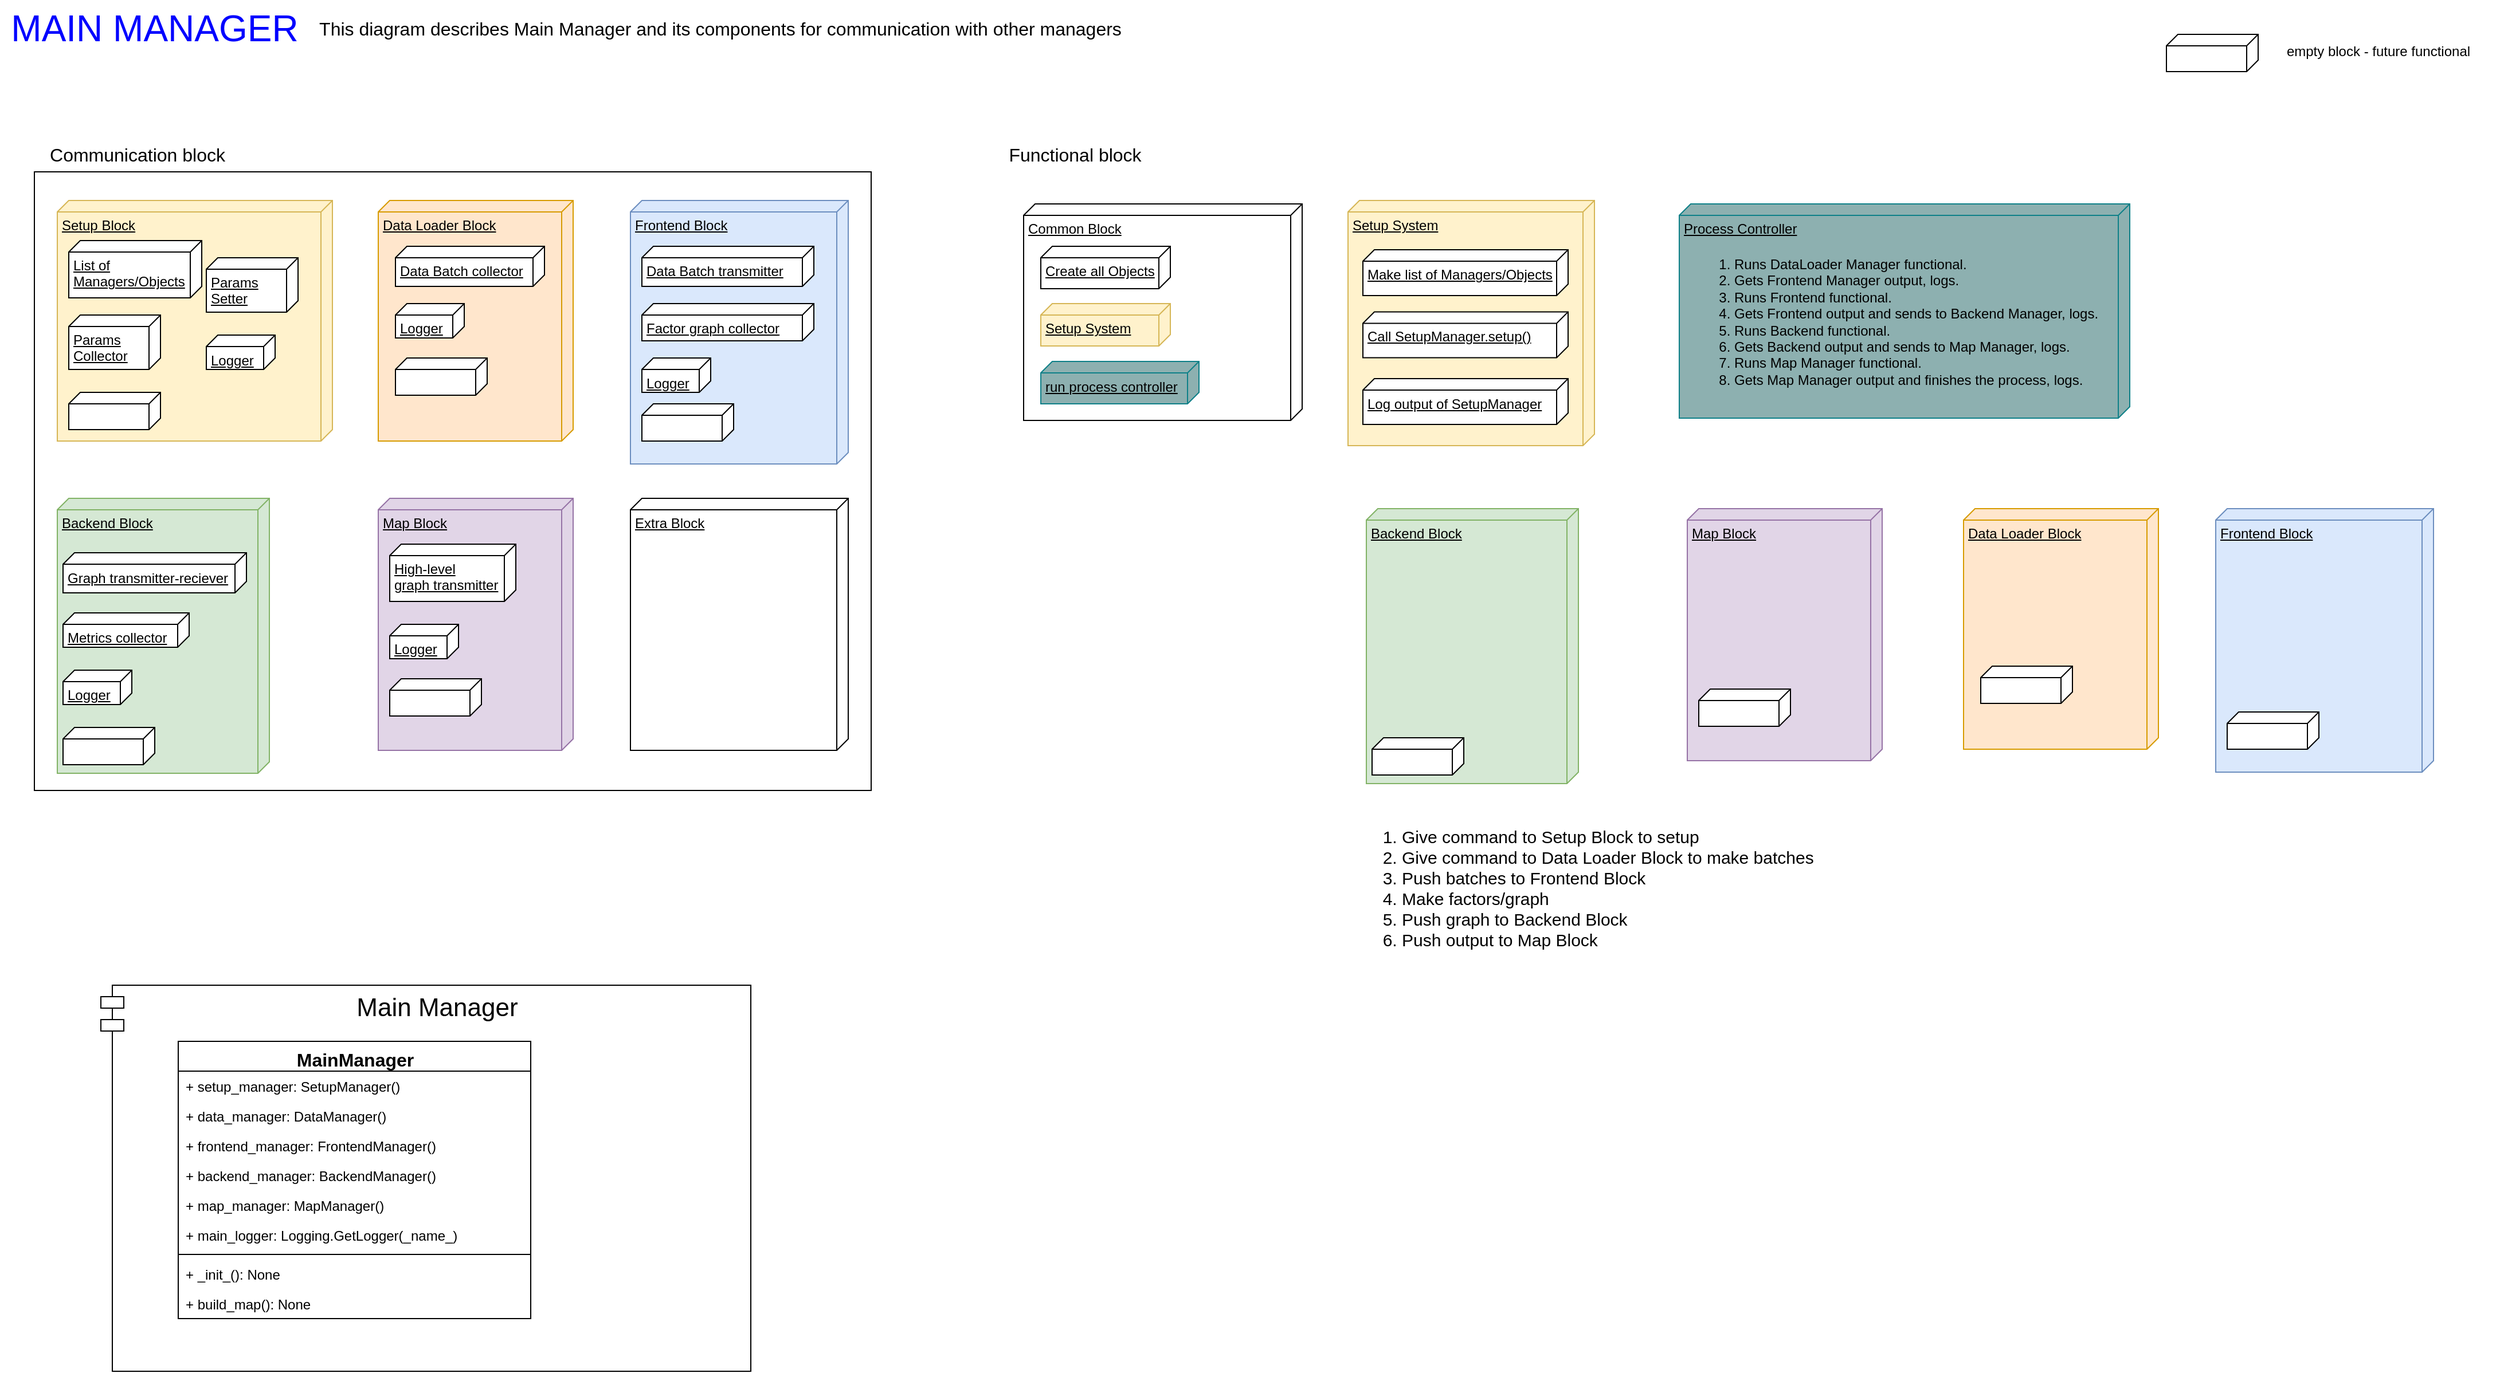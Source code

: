 <mxfile version="21.1.2" type="device">
  <diagram name="Page-1" id="5f0bae14-7c28-e335-631c-24af17079c00">
    <mxGraphModel dx="1993" dy="517" grid="0" gridSize="10" guides="1" tooltips="1" connect="1" arrows="1" fold="1" page="1" pageScale="1" pageWidth="1100" pageHeight="850" background="#ffffff" math="0" shadow="0">
      <root>
        <mxCell id="0" />
        <mxCell id="1" parent="0" />
        <mxCell id="ymg_eTwm7fZ-J4i8RU69-2" value="" style="rounded=0;whiteSpace=wrap;html=1;" parent="1" vertex="1">
          <mxGeometry x="-1070" y="150" width="730" height="540" as="geometry" />
        </mxCell>
        <mxCell id="bYLHimvO4HQw0voRVMWc-2" value="Setup Block" style="verticalAlign=top;align=left;spacingTop=8;spacingLeft=2;spacingRight=12;shape=cube;size=10;direction=south;fontStyle=4;html=1;whiteSpace=wrap;fillColor=#fff2cc;strokeColor=#d6b656;" parent="1" vertex="1">
          <mxGeometry x="-1050" y="175" width="240" height="210" as="geometry" />
        </mxCell>
        <mxCell id="bYLHimvO4HQw0voRVMWc-3" value="Data Loader Block" style="verticalAlign=top;align=left;spacingTop=8;spacingLeft=2;spacingRight=12;shape=cube;size=10;direction=south;fontStyle=4;html=1;whiteSpace=wrap;fillColor=#ffe6cc;strokeColor=#d79b00;" parent="1" vertex="1">
          <mxGeometry x="-770" y="175" width="170" height="210" as="geometry" />
        </mxCell>
        <mxCell id="bYLHimvO4HQw0voRVMWc-4" value="Backend Block" style="verticalAlign=top;align=left;spacingTop=8;spacingLeft=2;spacingRight=12;shape=cube;size=10;direction=south;fontStyle=4;html=1;whiteSpace=wrap;fillColor=#d5e8d4;strokeColor=#82b366;" parent="1" vertex="1">
          <mxGeometry x="-1050" y="435" width="185" height="240" as="geometry" />
        </mxCell>
        <mxCell id="bYLHimvO4HQw0voRVMWc-5" value="Map Block" style="verticalAlign=top;align=left;spacingTop=8;spacingLeft=2;spacingRight=12;shape=cube;size=10;direction=south;fontStyle=4;html=1;whiteSpace=wrap;fillColor=#e1d5e7;strokeColor=#9673a6;" parent="1" vertex="1">
          <mxGeometry x="-770" y="435" width="170" height="220" as="geometry" />
        </mxCell>
        <mxCell id="bYLHimvO4HQw0voRVMWc-6" value="Frontend Block" style="verticalAlign=top;align=left;spacingTop=8;spacingLeft=2;spacingRight=12;shape=cube;size=10;direction=south;fontStyle=4;html=1;whiteSpace=wrap;fillColor=#dae8fc;strokeColor=#6c8ebf;" parent="1" vertex="1">
          <mxGeometry x="-550" y="175" width="190" height="230" as="geometry" />
        </mxCell>
        <mxCell id="bYLHimvO4HQw0voRVMWc-7" value="Extra Block" style="verticalAlign=top;align=left;spacingTop=8;spacingLeft=2;spacingRight=12;shape=cube;size=10;direction=south;fontStyle=4;html=1;whiteSpace=wrap;" parent="1" vertex="1">
          <mxGeometry x="-550" y="435" width="190" height="220" as="geometry" />
        </mxCell>
        <mxCell id="bYLHimvO4HQw0voRVMWc-9" value="List of Managers/Objects" style="verticalAlign=top;align=left;spacingTop=8;spacingLeft=2;spacingRight=12;shape=cube;size=10;direction=south;fontStyle=4;html=1;whiteSpace=wrap;" parent="1" vertex="1">
          <mxGeometry x="-1040" y="210" width="116" height="50" as="geometry" />
        </mxCell>
        <mxCell id="bYLHimvO4HQw0voRVMWc-10" value="Params Collector" style="verticalAlign=top;align=left;spacingTop=8;spacingLeft=2;spacingRight=12;shape=cube;size=10;direction=south;fontStyle=4;html=1;whiteSpace=wrap;" parent="1" vertex="1">
          <mxGeometry x="-1040" y="275" width="80" height="47.5" as="geometry" />
        </mxCell>
        <mxCell id="bYLHimvO4HQw0voRVMWc-11" value="Params&lt;br&gt;Setter" style="verticalAlign=top;align=left;spacingTop=8;spacingLeft=2;spacingRight=12;shape=cube;size=10;direction=south;fontStyle=4;html=1;whiteSpace=wrap;" parent="1" vertex="1">
          <mxGeometry x="-920" y="225" width="80" height="47.5" as="geometry" />
        </mxCell>
        <mxCell id="bYLHimvO4HQw0voRVMWc-12" value="Logger" style="verticalAlign=top;align=left;spacingTop=8;spacingLeft=2;spacingRight=12;shape=cube;size=10;direction=south;fontStyle=4;html=1;whiteSpace=wrap;" parent="1" vertex="1">
          <mxGeometry x="-920" y="292.5" width="60" height="30" as="geometry" />
        </mxCell>
        <mxCell id="bYLHimvO4HQw0voRVMWc-15" value="Data Batch collector" style="verticalAlign=top;align=left;spacingTop=8;spacingLeft=2;spacingRight=12;shape=cube;size=10;direction=south;fontStyle=4;html=1;whiteSpace=wrap;" parent="1" vertex="1">
          <mxGeometry x="-755" y="215" width="130" height="35" as="geometry" />
        </mxCell>
        <mxCell id="bYLHimvO4HQw0voRVMWc-16" value="Logger" style="verticalAlign=top;align=left;spacingTop=8;spacingLeft=2;spacingRight=12;shape=cube;size=10;direction=south;fontStyle=4;html=1;whiteSpace=wrap;" parent="1" vertex="1">
          <mxGeometry x="-755" y="265" width="60" height="30" as="geometry" />
        </mxCell>
        <mxCell id="bYLHimvO4HQw0voRVMWc-39" value="Data Batch transmitter" style="verticalAlign=top;align=left;spacingTop=8;spacingLeft=2;spacingRight=12;shape=cube;size=10;direction=south;fontStyle=4;html=1;whiteSpace=wrap;" parent="1" vertex="1">
          <mxGeometry x="-540" y="215" width="150" height="35" as="geometry" />
        </mxCell>
        <mxCell id="bYLHimvO4HQw0voRVMWc-41" value="Factor graph collector" style="verticalAlign=top;align=left;spacingTop=8;spacingLeft=2;spacingRight=12;shape=cube;size=10;direction=south;fontStyle=4;html=1;whiteSpace=wrap;" parent="1" vertex="1">
          <mxGeometry x="-540" y="265" width="150" height="32.5" as="geometry" />
        </mxCell>
        <mxCell id="bYLHimvO4HQw0voRVMWc-43" value="Logger" style="verticalAlign=top;align=left;spacingTop=8;spacingLeft=2;spacingRight=12;shape=cube;size=10;direction=south;fontStyle=4;html=1;whiteSpace=wrap;" parent="1" vertex="1">
          <mxGeometry x="-540" y="312.5" width="60" height="30" as="geometry" />
        </mxCell>
        <mxCell id="bYLHimvO4HQw0voRVMWc-60" value="Graph transmitter-reciever" style="verticalAlign=top;align=left;spacingTop=8;spacingLeft=2;spacingRight=12;shape=cube;size=10;direction=south;fontStyle=4;html=1;whiteSpace=wrap;" parent="1" vertex="1">
          <mxGeometry x="-1045" y="482.5" width="160" height="35" as="geometry" />
        </mxCell>
        <mxCell id="bYLHimvO4HQw0voRVMWc-62" value="Metrics collector" style="verticalAlign=top;align=left;spacingTop=8;spacingLeft=2;spacingRight=12;shape=cube;size=10;direction=south;fontStyle=4;html=1;whiteSpace=wrap;" parent="1" vertex="1">
          <mxGeometry x="-1045" y="535" width="110" height="30" as="geometry" />
        </mxCell>
        <mxCell id="bYLHimvO4HQw0voRVMWc-63" value="Logger" style="verticalAlign=top;align=left;spacingTop=8;spacingLeft=2;spacingRight=12;shape=cube;size=10;direction=south;fontStyle=4;html=1;whiteSpace=wrap;" parent="1" vertex="1">
          <mxGeometry x="-1045" y="585" width="60" height="30" as="geometry" />
        </mxCell>
        <mxCell id="bYLHimvO4HQw0voRVMWc-80" value="High-level &lt;br&gt;graph transmitter" style="verticalAlign=top;align=left;spacingTop=8;spacingLeft=2;spacingRight=12;shape=cube;size=10;direction=south;fontStyle=4;html=1;whiteSpace=wrap;" parent="1" vertex="1">
          <mxGeometry x="-760" y="475" width="110" height="50" as="geometry" />
        </mxCell>
        <mxCell id="bYLHimvO4HQw0voRVMWc-83" value="Logger" style="verticalAlign=top;align=left;spacingTop=8;spacingLeft=2;spacingRight=12;shape=cube;size=10;direction=south;fontStyle=4;html=1;whiteSpace=wrap;" parent="1" vertex="1">
          <mxGeometry x="-760" y="545" width="60" height="30" as="geometry" />
        </mxCell>
        <mxCell id="bYLHimvO4HQw0voRVMWc-84" value="&lt;font color=&quot;#0000ff&quot; style=&quot;font-size: 32px;&quot;&gt;MAIN MANAGER&lt;/font&gt;" style="text;html=1;strokeColor=none;fillColor=none;align=center;verticalAlign=middle;whiteSpace=wrap;rounded=0;" parent="1" vertex="1">
          <mxGeometry x="-1100" width="270" height="50" as="geometry" />
        </mxCell>
        <mxCell id="bYLHimvO4HQw0voRVMWc-86" value="" style="verticalAlign=top;align=left;spacingTop=8;spacingLeft=2;spacingRight=12;shape=cube;size=10;direction=south;fontStyle=4;html=1;whiteSpace=wrap;" parent="1" vertex="1">
          <mxGeometry x="-755" y="312.5" width="80" height="32.5" as="geometry" />
        </mxCell>
        <mxCell id="bYLHimvO4HQw0voRVMWc-87" value="" style="verticalAlign=top;align=left;spacingTop=8;spacingLeft=2;spacingRight=12;shape=cube;size=10;direction=south;fontStyle=4;html=1;whiteSpace=wrap;" parent="1" vertex="1">
          <mxGeometry x="-540" y="352.5" width="80" height="32.5" as="geometry" />
        </mxCell>
        <mxCell id="bYLHimvO4HQw0voRVMWc-88" value="" style="verticalAlign=top;align=left;spacingTop=8;spacingLeft=2;spacingRight=12;shape=cube;size=10;direction=south;fontStyle=4;html=1;whiteSpace=wrap;" parent="1" vertex="1">
          <mxGeometry x="-1040" y="342.5" width="80" height="32.5" as="geometry" />
        </mxCell>
        <mxCell id="bYLHimvO4HQw0voRVMWc-89" value="" style="verticalAlign=top;align=left;spacingTop=8;spacingLeft=2;spacingRight=12;shape=cube;size=10;direction=south;fontStyle=4;html=1;whiteSpace=wrap;" parent="1" vertex="1">
          <mxGeometry x="-1045" y="635" width="80" height="32.5" as="geometry" />
        </mxCell>
        <mxCell id="bYLHimvO4HQw0voRVMWc-90" value="" style="verticalAlign=top;align=left;spacingTop=8;spacingLeft=2;spacingRight=12;shape=cube;size=10;direction=south;fontStyle=4;html=1;whiteSpace=wrap;" parent="1" vertex="1">
          <mxGeometry x="-760" y="592.5" width="80" height="32.5" as="geometry" />
        </mxCell>
        <mxCell id="bYLHimvO4HQw0voRVMWc-91" value="&lt;font style=&quot;font-size: 16px;&quot;&gt;This diagram describes Main Manager and its components for communication with other managers&lt;/font&gt;" style="text;html=1;strokeColor=none;fillColor=none;align=center;verticalAlign=middle;whiteSpace=wrap;rounded=0;" parent="1" vertex="1">
          <mxGeometry x="-830" y="5" width="717" height="40" as="geometry" />
        </mxCell>
        <mxCell id="bYLHimvO4HQw0voRVMWc-92" value="" style="verticalAlign=top;align=left;spacingTop=8;spacingLeft=2;spacingRight=12;shape=cube;size=10;direction=south;fontStyle=4;html=1;whiteSpace=wrap;" parent="1" vertex="1">
          <mxGeometry x="790" y="30" width="80" height="32.5" as="geometry" />
        </mxCell>
        <mxCell id="bYLHimvO4HQw0voRVMWc-93" value="empty block - future functional" style="text;html=1;strokeColor=none;fillColor=none;align=center;verticalAlign=middle;whiteSpace=wrap;rounded=0;" parent="1" vertex="1">
          <mxGeometry x="870" y="30" width="210" height="30" as="geometry" />
        </mxCell>
        <mxCell id="ymg_eTwm7fZ-J4i8RU69-3" value="&lt;font style=&quot;font-size: 16px;&quot;&gt;Communication block&lt;/font&gt;" style="text;html=1;strokeColor=none;fillColor=none;align=center;verticalAlign=middle;whiteSpace=wrap;rounded=0;" parent="1" vertex="1">
          <mxGeometry x="-1070" y="120" width="180" height="30" as="geometry" />
        </mxCell>
        <mxCell id="ymg_eTwm7fZ-J4i8RU69-5" value="Setup System" style="verticalAlign=top;align=left;spacingTop=8;spacingLeft=2;spacingRight=12;shape=cube;size=10;direction=south;fontStyle=4;html=1;whiteSpace=wrap;fillColor=#fff2cc;strokeColor=#d6b656;" parent="1" vertex="1">
          <mxGeometry x="76" y="175" width="215" height="214" as="geometry" />
        </mxCell>
        <mxCell id="ymg_eTwm7fZ-J4i8RU69-6" value="Data Loader Block" style="verticalAlign=top;align=left;spacingTop=8;spacingLeft=2;spacingRight=12;shape=cube;size=10;direction=south;fontStyle=4;html=1;whiteSpace=wrap;fillColor=#ffe6cc;strokeColor=#d79b00;" parent="1" vertex="1">
          <mxGeometry x="613" y="444" width="170" height="210" as="geometry" />
        </mxCell>
        <mxCell id="ymg_eTwm7fZ-J4i8RU69-7" value="Backend Block" style="verticalAlign=top;align=left;spacingTop=8;spacingLeft=2;spacingRight=12;shape=cube;size=10;direction=south;fontStyle=4;html=1;whiteSpace=wrap;fillColor=#d5e8d4;strokeColor=#82b366;" parent="1" vertex="1">
          <mxGeometry x="92" y="444" width="185" height="240" as="geometry" />
        </mxCell>
        <mxCell id="ymg_eTwm7fZ-J4i8RU69-8" value="Map Block" style="verticalAlign=top;align=left;spacingTop=8;spacingLeft=2;spacingRight=12;shape=cube;size=10;direction=south;fontStyle=4;html=1;whiteSpace=wrap;fillColor=#e1d5e7;strokeColor=#9673a6;" parent="1" vertex="1">
          <mxGeometry x="372" y="444" width="170" height="220" as="geometry" />
        </mxCell>
        <mxCell id="ymg_eTwm7fZ-J4i8RU69-9" value="Frontend Block" style="verticalAlign=top;align=left;spacingTop=8;spacingLeft=2;spacingRight=12;shape=cube;size=10;direction=south;fontStyle=4;html=1;whiteSpace=wrap;fillColor=#dae8fc;strokeColor=#6c8ebf;" parent="1" vertex="1">
          <mxGeometry x="833" y="444" width="190" height="230" as="geometry" />
        </mxCell>
        <mxCell id="ymg_eTwm7fZ-J4i8RU69-10" value="Common Block" style="verticalAlign=top;align=left;spacingTop=8;spacingLeft=2;spacingRight=12;shape=cube;size=10;direction=south;fontStyle=4;html=1;whiteSpace=wrap;" parent="1" vertex="1">
          <mxGeometry x="-207" y="178" width="243" height="189" as="geometry" />
        </mxCell>
        <mxCell id="ymg_eTwm7fZ-J4i8RU69-25" value="" style="verticalAlign=top;align=left;spacingTop=8;spacingLeft=2;spacingRight=12;shape=cube;size=10;direction=south;fontStyle=4;html=1;whiteSpace=wrap;" parent="1" vertex="1">
          <mxGeometry x="628" y="581.5" width="80" height="32.5" as="geometry" />
        </mxCell>
        <mxCell id="ymg_eTwm7fZ-J4i8RU69-26" value="" style="verticalAlign=top;align=left;spacingTop=8;spacingLeft=2;spacingRight=12;shape=cube;size=10;direction=south;fontStyle=4;html=1;whiteSpace=wrap;" parent="1" vertex="1">
          <mxGeometry x="843" y="621.5" width="80" height="32.5" as="geometry" />
        </mxCell>
        <mxCell id="ymg_eTwm7fZ-J4i8RU69-27" value="Make list of Managers/Objects" style="verticalAlign=top;align=left;spacingTop=8;spacingLeft=2;spacingRight=12;shape=cube;size=10;direction=south;fontStyle=4;html=1;whiteSpace=wrap;" parent="1" vertex="1">
          <mxGeometry x="89" y="218" width="179" height="40" as="geometry" />
        </mxCell>
        <mxCell id="ymg_eTwm7fZ-J4i8RU69-28" value="" style="verticalAlign=top;align=left;spacingTop=8;spacingLeft=2;spacingRight=12;shape=cube;size=10;direction=south;fontStyle=4;html=1;whiteSpace=wrap;" parent="1" vertex="1">
          <mxGeometry x="97" y="644" width="80" height="32.5" as="geometry" />
        </mxCell>
        <mxCell id="ymg_eTwm7fZ-J4i8RU69-29" value="" style="verticalAlign=top;align=left;spacingTop=8;spacingLeft=2;spacingRight=12;shape=cube;size=10;direction=south;fontStyle=4;html=1;whiteSpace=wrap;" parent="1" vertex="1">
          <mxGeometry x="382" y="601.5" width="80" height="32.5" as="geometry" />
        </mxCell>
        <mxCell id="ymg_eTwm7fZ-J4i8RU69-30" value="&lt;font style=&quot;font-size: 16px;&quot;&gt;Functional block&lt;/font&gt;" style="text;html=1;strokeColor=none;fillColor=none;align=center;verticalAlign=middle;whiteSpace=wrap;rounded=0;" parent="1" vertex="1">
          <mxGeometry x="-227" y="120" width="130" height="30" as="geometry" />
        </mxCell>
        <mxCell id="ymg_eTwm7fZ-J4i8RU69-36" value="&lt;ol style=&quot;font-size: 15px;&quot;&gt;&lt;li&gt;Give command to Setup Block to setup&lt;/li&gt;&lt;li&gt;Give command to Data Loader Block to make batches&lt;/li&gt;&lt;li&gt;Push batches to Frontend Block&lt;/li&gt;&lt;li&gt;Make factors/graph&lt;/li&gt;&lt;li&gt;Push graph to Backend Block&lt;/li&gt;&lt;li&gt;Push output to Map Block&lt;/li&gt;&lt;/ol&gt;" style="text;strokeColor=none;fillColor=none;html=1;whiteSpace=wrap;verticalAlign=middle;overflow=hidden;rounded=0;" parent="1" vertex="1">
          <mxGeometry x="81" y="700" width="415" height="150" as="geometry" />
        </mxCell>
        <mxCell id="qA_206Aoyv-6Dq5fY1rq-1" value="Call SetupManager.setup()" style="verticalAlign=top;align=left;spacingTop=8;spacingLeft=2;spacingRight=12;shape=cube;size=10;direction=south;fontStyle=4;html=1;whiteSpace=wrap;" parent="1" vertex="1">
          <mxGeometry x="89" y="272.25" width="179" height="40" as="geometry" />
        </mxCell>
        <mxCell id="qA_206Aoyv-6Dq5fY1rq-2" value="Log output of SetupManager" style="verticalAlign=top;align=left;spacingTop=8;spacingLeft=2;spacingRight=12;shape=cube;size=10;direction=south;fontStyle=4;html=1;whiteSpace=wrap;" parent="1" vertex="1">
          <mxGeometry x="89" y="330.5" width="179" height="40" as="geometry" />
        </mxCell>
        <mxCell id="qA_206Aoyv-6Dq5fY1rq-3" value="Create all Objects" style="verticalAlign=top;align=left;spacingTop=8;spacingLeft=2;spacingRight=12;shape=cube;size=10;direction=south;fontStyle=4;html=1;whiteSpace=wrap;" parent="1" vertex="1">
          <mxGeometry x="-192" y="215" width="113" height="37" as="geometry" />
        </mxCell>
        <mxCell id="qA_206Aoyv-6Dq5fY1rq-4" value="Setup System" style="verticalAlign=top;align=left;spacingTop=8;spacingLeft=2;spacingRight=12;shape=cube;size=10;direction=south;fontStyle=4;html=1;whiteSpace=wrap;fillColor=#fff2cc;strokeColor=#d6b656;" parent="1" vertex="1">
          <mxGeometry x="-192" y="265" width="113" height="37" as="geometry" />
        </mxCell>
        <mxCell id="qA_206Aoyv-6Dq5fY1rq-5" value="run process controller" style="verticalAlign=top;align=left;spacingTop=8;spacingLeft=2;spacingRight=12;shape=cube;size=10;direction=south;fontStyle=4;html=1;whiteSpace=wrap;fillColor=#8DB0B0;strokeColor=#0e8088;" parent="1" vertex="1">
          <mxGeometry x="-192" y="315.5" width="138" height="37" as="geometry" />
        </mxCell>
        <mxCell id="qA_206Aoyv-6Dq5fY1rq-6" value="Process Controller" style="verticalAlign=top;align=left;spacingTop=8;spacingLeft=2;spacingRight=12;shape=cube;size=10;direction=south;fontStyle=4;html=1;whiteSpace=wrap;fillColor=#8DB0B0;strokeColor=#0e8088;" parent="1" vertex="1">
          <mxGeometry x="365" y="178" width="393" height="187" as="geometry" />
        </mxCell>
        <mxCell id="qA_206Aoyv-6Dq5fY1rq-7" value="&lt;ol style=&quot;&quot;&gt;&lt;li&gt;Runs&amp;nbsp;DataLoader Manager functional.&lt;/li&gt;&lt;li&gt;Gets Frontend Manager output, logs.&lt;/li&gt;&lt;li&gt;Runs Frontend functional.&lt;/li&gt;&lt;li&gt;Gets Frontend output and sends to Backend Manager, logs.&lt;/li&gt;&lt;li&gt;Runs Backend functional.&lt;/li&gt;&lt;li&gt;Gets Backend output and sends to Map Manager, logs.&lt;/li&gt;&lt;li&gt;Runs Map Manager functional.&lt;/li&gt;&lt;li&gt;Gets Map Manager output and finishes the process, logs.&lt;/li&gt;&lt;/ol&gt;" style="text;strokeColor=none;fillColor=none;html=1;whiteSpace=wrap;verticalAlign=middle;overflow=hidden;rounded=0;" parent="1" vertex="1">
          <mxGeometry x="371" y="210" width="370" height="132.5" as="geometry" />
        </mxCell>
        <mxCell id="wG_TOprUD2TI2NFrCxs7-1" value="&lt;font style=&quot;font-size: 22px;&quot;&gt;Main Manager&lt;/font&gt;" style="shape=module;align=left;spacingLeft=20;align=center;verticalAlign=top;whiteSpace=wrap;html=1;" parent="1" vertex="1">
          <mxGeometry x="-1012" y="860" width="567" height="337" as="geometry" />
        </mxCell>
        <mxCell id="HuXE95MxmL2E_wQSAet0-1" value="&lt;font style=&quot;font-size: 16px;&quot;&gt;MainManager&lt;/font&gt;" style="swimlane;fontStyle=1;align=center;verticalAlign=top;childLayout=stackLayout;horizontal=1;startSize=26;horizontalStack=0;resizeParent=1;resizeParentMax=0;resizeLast=0;collapsible=1;marginBottom=0;whiteSpace=wrap;html=1;" parent="1" vertex="1">
          <mxGeometry x="-944.5" y="909" width="307.5" height="242" as="geometry" />
        </mxCell>
        <mxCell id="HuXE95MxmL2E_wQSAet0-2" value="+ setup_manager: SetupManager()" style="text;strokeColor=none;fillColor=none;align=left;verticalAlign=top;spacingLeft=4;spacingRight=4;overflow=hidden;rotatable=0;points=[[0,0.5],[1,0.5]];portConstraint=eastwest;whiteSpace=wrap;html=1;" parent="HuXE95MxmL2E_wQSAet0-1" vertex="1">
          <mxGeometry y="26" width="307.5" height="26" as="geometry" />
        </mxCell>
        <mxCell id="HuXE95MxmL2E_wQSAet0-11" value="+ data_manager: DataManager()" style="text;strokeColor=none;fillColor=none;align=left;verticalAlign=top;spacingLeft=4;spacingRight=4;overflow=hidden;rotatable=0;points=[[0,0.5],[1,0.5]];portConstraint=eastwest;whiteSpace=wrap;html=1;" parent="HuXE95MxmL2E_wQSAet0-1" vertex="1">
          <mxGeometry y="52" width="307.5" height="26" as="geometry" />
        </mxCell>
        <mxCell id="HuXE95MxmL2E_wQSAet0-10" value="+ frontend_manager: FrontendManager()" style="text;strokeColor=none;fillColor=none;align=left;verticalAlign=top;spacingLeft=4;spacingRight=4;overflow=hidden;rotatable=0;points=[[0,0.5],[1,0.5]];portConstraint=eastwest;whiteSpace=wrap;html=1;" parent="HuXE95MxmL2E_wQSAet0-1" vertex="1">
          <mxGeometry y="78" width="307.5" height="26" as="geometry" />
        </mxCell>
        <mxCell id="HuXE95MxmL2E_wQSAet0-9" value="+ backend_manager: BackendManager()" style="text;strokeColor=none;fillColor=none;align=left;verticalAlign=top;spacingLeft=4;spacingRight=4;overflow=hidden;rotatable=0;points=[[0,0.5],[1,0.5]];portConstraint=eastwest;whiteSpace=wrap;html=1;" parent="HuXE95MxmL2E_wQSAet0-1" vertex="1">
          <mxGeometry y="104" width="307.5" height="26" as="geometry" />
        </mxCell>
        <mxCell id="HuXE95MxmL2E_wQSAet0-8" value="+ map_manager: MapManager()" style="text;strokeColor=none;fillColor=none;align=left;verticalAlign=top;spacingLeft=4;spacingRight=4;overflow=hidden;rotatable=0;points=[[0,0.5],[1,0.5]];portConstraint=eastwest;whiteSpace=wrap;html=1;" parent="HuXE95MxmL2E_wQSAet0-1" vertex="1">
          <mxGeometry y="130" width="307.5" height="26" as="geometry" />
        </mxCell>
        <mxCell id="HuXE95MxmL2E_wQSAet0-13" value="+ main_logger: Logging.GetLogger(_name_)" style="text;strokeColor=none;fillColor=none;align=left;verticalAlign=top;spacingLeft=4;spacingRight=4;overflow=hidden;rotatable=0;points=[[0,0.5],[1,0.5]];portConstraint=eastwest;whiteSpace=wrap;html=1;" parent="HuXE95MxmL2E_wQSAet0-1" vertex="1">
          <mxGeometry y="156" width="307.5" height="26" as="geometry" />
        </mxCell>
        <mxCell id="HuXE95MxmL2E_wQSAet0-5" value="" style="line;strokeWidth=1;fillColor=none;align=left;verticalAlign=middle;spacingTop=-1;spacingLeft=3;spacingRight=3;rotatable=0;labelPosition=right;points=[];portConstraint=eastwest;strokeColor=inherit;" parent="HuXE95MxmL2E_wQSAet0-1" vertex="1">
          <mxGeometry y="182" width="307.5" height="8" as="geometry" />
        </mxCell>
        <mxCell id="HuXE95MxmL2E_wQSAet0-7" value="+ _init_(): None" style="text;strokeColor=none;fillColor=none;align=left;verticalAlign=top;spacingLeft=4;spacingRight=4;overflow=hidden;rotatable=0;points=[[0,0.5],[1,0.5]];portConstraint=eastwest;whiteSpace=wrap;html=1;" parent="HuXE95MxmL2E_wQSAet0-1" vertex="1">
          <mxGeometry y="190" width="307.5" height="26" as="geometry" />
        </mxCell>
        <mxCell id="HuXE95MxmL2E_wQSAet0-6" value="+ build_map(): None" style="text;strokeColor=none;fillColor=none;align=left;verticalAlign=top;spacingLeft=4;spacingRight=4;overflow=hidden;rotatable=0;points=[[0,0.5],[1,0.5]];portConstraint=eastwest;whiteSpace=wrap;html=1;" parent="HuXE95MxmL2E_wQSAet0-1" vertex="1">
          <mxGeometry y="216" width="307.5" height="26" as="geometry" />
        </mxCell>
      </root>
    </mxGraphModel>
  </diagram>
</mxfile>
